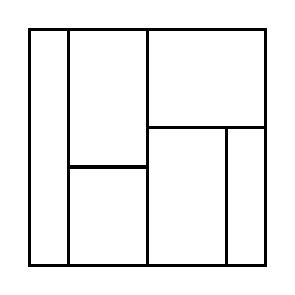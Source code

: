 \begin{tikzpicture}[very thick, scale=.5]
    \draw (0,0) rectangle (1,6);
    \draw (1,5/2) rectangle (3,6);
    \draw (1,0) rectangle (3,5/2);
    \draw (3,7/2) rectangle (6,6);
    \draw (3,0) rectangle (5,7/2);
    \draw (5,0) rectangle (6,7/2);
\end{tikzpicture}
